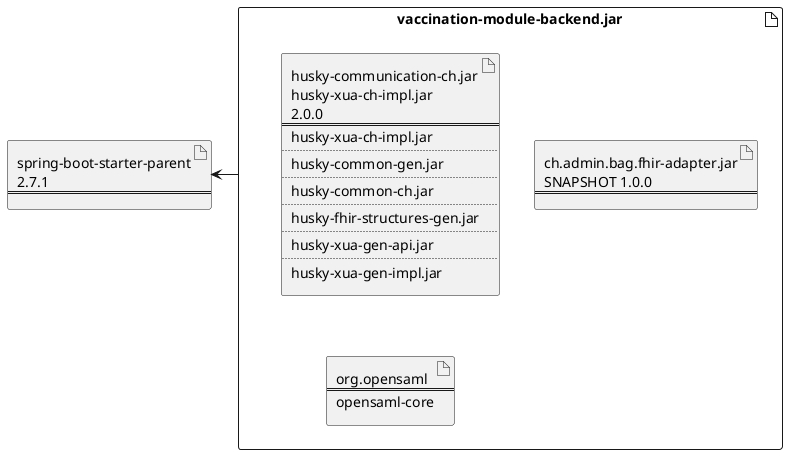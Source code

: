 @startuml

artifact SpringbootParent [
  spring-boot-starter-parent
  2.7.1
  ====
]

artifact Impfmodule as "vaccination-module-backend.jar" {
  artifact Husky [
    husky-communication-ch.jar
    husky-xua-ch-impl.jar
    2.0.0
    ====
    husky-xua-ch-impl.jar
    ....
    husky-common-gen.jar
    ....
    husky-common-ch.jar
    ....
    husky-fhir-structures-gen.jar
    ....
    husky-xua-gen-api.jar
    ....
    husky-xua-gen-impl.jar
  ]

  artifact fhir_adapter [
    ch.admin.bag.fhir-adapter.jar
    SNAPSHOT 1.0.0
    ====
  ]

  artifact opensaml[
    org.opensaml
    ====
    opensaml-core
  ] 

}

SpringbootParent <-r- Impfmodule

@enduml

